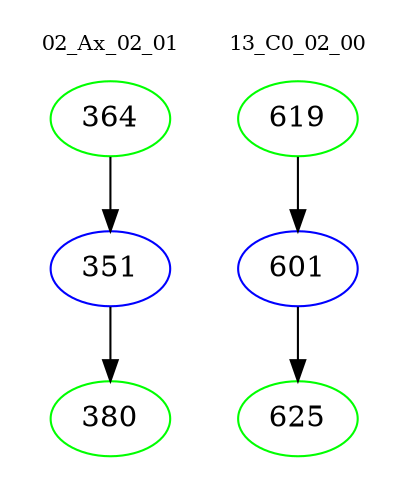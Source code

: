 digraph{
subgraph cluster_0 {
color = white
label = "02_Ax_02_01";
fontsize=10;
T0_364 [label="364", color="green"]
T0_364 -> T0_351 [color="black"]
T0_351 [label="351", color="blue"]
T0_351 -> T0_380 [color="black"]
T0_380 [label="380", color="green"]
}
subgraph cluster_1 {
color = white
label = "13_C0_02_00";
fontsize=10;
T1_619 [label="619", color="green"]
T1_619 -> T1_601 [color="black"]
T1_601 [label="601", color="blue"]
T1_601 -> T1_625 [color="black"]
T1_625 [label="625", color="green"]
}
}
